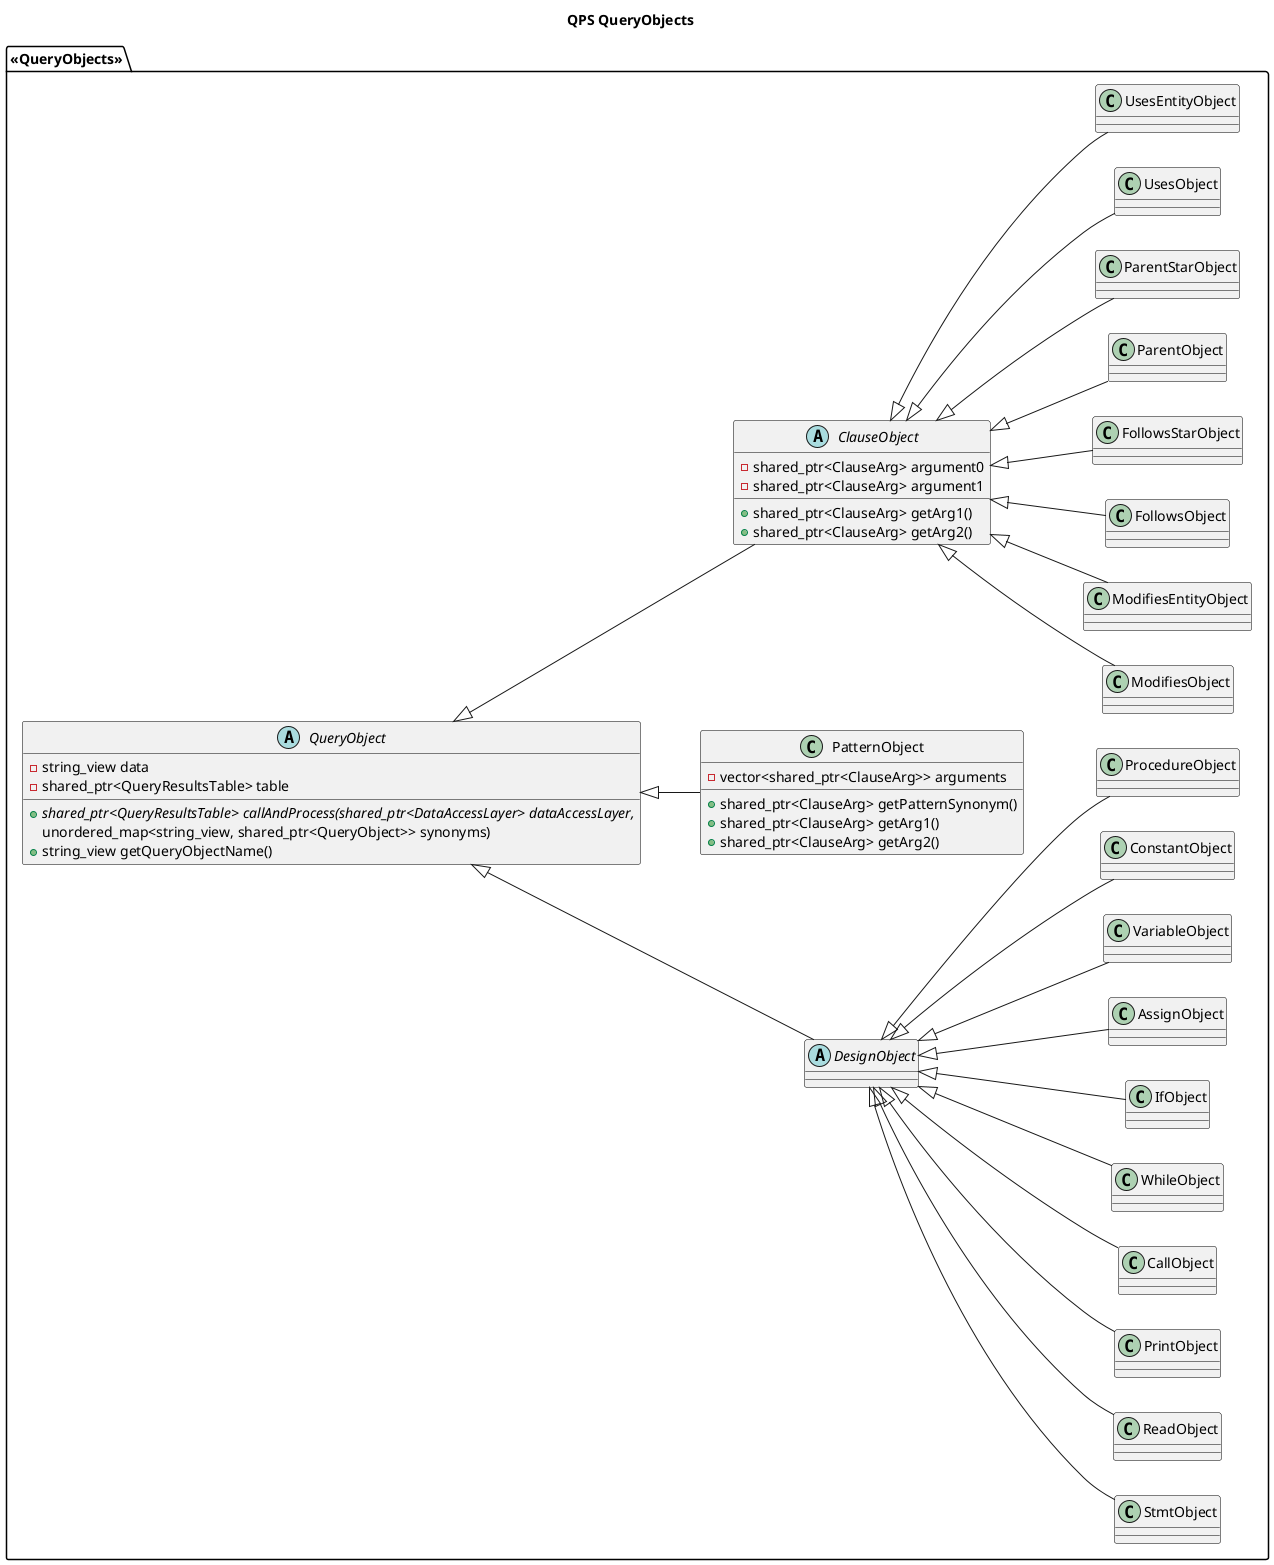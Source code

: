 @startuml
left to right direction
' !include ../style.puml
skinparam ClassFontColor #000000
skinparam ClassBorderColor #000000

title QPS QueryObjects

package <<QueryObjects>> {

    abstract class QueryObject {
        -string_view data
        -shared_ptr<QueryResultsTable> table

        +{abstract} shared_ptr<QueryResultsTable> callAndProcess(shared_ptr<DataAccessLayer> dataAccessLayer, 
        unordered_map<string_view, shared_ptr<QueryObject>> synonyms)
        +string_view getQueryObjectName()
    }

    abstract class DesignObject extends QueryObject {}

    abstract class ClauseObject extends QueryObject {
        -shared_ptr<ClauseArg> argument0
	    -shared_ptr<ClauseArg> argument1

        +shared_ptr<ClauseArg> getArg1()
        +shared_ptr<ClauseArg> getArg2()
    }

    'Design object classes'
    class StmtObject extends DesignObject {}
    class ReadObject extends DesignObject {}
    class PrintObject extends DesignObject {}
    class CallObject extends DesignObject {}
    class WhileObject extends DesignObject {}
    class IfObject extends DesignObject {}
    class AssignObject extends DesignObject {}
    class VariableObject extends DesignObject {}
    class ConstantObject extends DesignObject {}
    class ProcedureObject extends DesignObject {}

    'Clause object classes'
    class UsesObject extends ClauseObject {}
    class UsesEntityObject extends ClauseObject {}
    class ModifiesObject extends ClauseObject {}
    class ModifiesEntityObject extends ClauseObject {}
    class FollowsObject extends ClauseObject {}
    class FollowsStarObject extends ClauseObject {}
    class ParentObject extends ClauseObject {}
    class ParentStarObject extends ClauseObject {}

    'Pattern object classes'
    class PatternObject extends QueryObject {
        -vector<shared_ptr<ClauseArg>> arguments

        +shared_ptr<ClauseArg> getPatternSynonym()
        +shared_ptr<ClauseArg> getArg1()
        +shared_ptr<ClauseArg> getArg2()
    }
}

PatternObject -[hidden]> ClauseObject
DesignObject -[hidden]> PatternObject

@end
